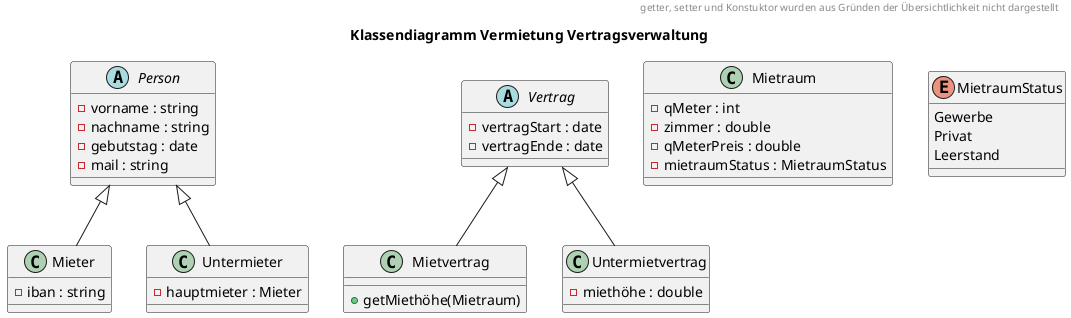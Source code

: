 @startuml
title
Klassendiagramm Vermietung Vertragsverwaltung
end title

header getter, setter und Konstuktor wurden aus Gründen der Übersichtlichkeit nicht dargestellt

abstract Vertrag {
    -vertragStart : date
    -vertragEnde : date
}

class Mietvertrag {
    +getMiethöhe(Mietraum)
}

class Untermietvertrag {
    -miethöhe : double
}

abstract Person {
    -vorname : string
    -nachname : string
    -gebutstag : date
    -mail : string
}

class Mieter {
    -iban : string
}

class Untermieter {
    -hauptmieter : Mieter
}

class Mietraum {
    -qMeter : int
    -zimmer : double
    -qMeterPreis : double
    -mietraumStatus : MietraumStatus
}

enum MietraumStatus {
    Gewerbe
    Privat
    Leerstand
}

Mietvertrag -up-|> Vertrag
Untermietvertrag -up-|> Vertrag
Mieter -up-|> Person
Untermieter -up-|> Person
@enduml